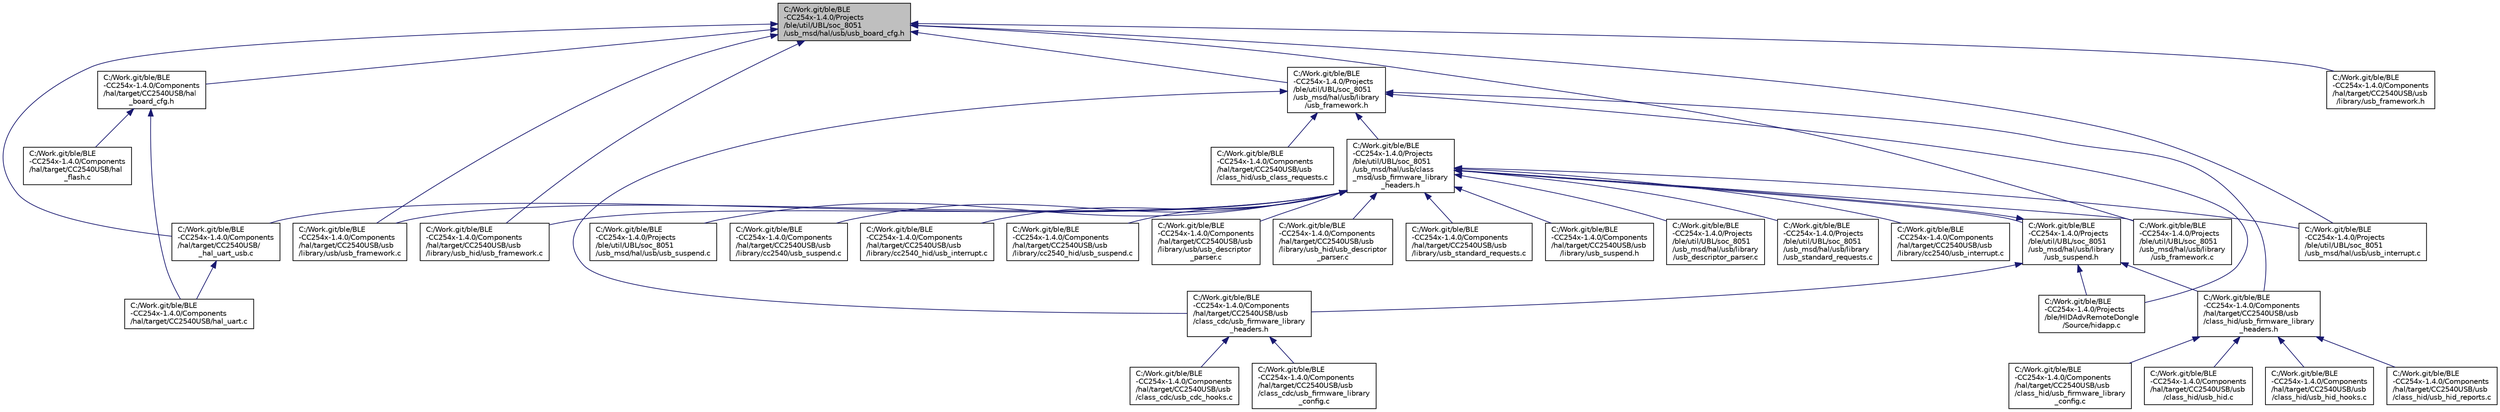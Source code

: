 digraph "C:/Work.git/ble/BLE-CC254x-1.4.0/Projects/ble/util/UBL/soc_8051/usb_msd/hal/usb/usb_board_cfg.h"
{
  edge [fontname="Helvetica",fontsize="10",labelfontname="Helvetica",labelfontsize="10"];
  node [fontname="Helvetica",fontsize="10",shape=record];
  Node1 [label="C:/Work.git/ble/BLE\l-CC254x-1.4.0/Projects\l/ble/util/UBL/soc_8051\l/usb_msd/hal/usb/usb_board_cfg.h",height=0.2,width=0.4,color="black", fillcolor="grey75", style="filled" fontcolor="black"];
  Node1 -> Node2 [dir="back",color="midnightblue",fontsize="10",style="solid",fontname="Helvetica"];
  Node2 [label="C:/Work.git/ble/BLE\l-CC254x-1.4.0/Components\l/hal/target/CC2540USB/\l_hal_uart_usb.c",height=0.2,width=0.4,color="black", fillcolor="white", style="filled",URL="$__hal__uart__usb_8c.html"];
  Node2 -> Node3 [dir="back",color="midnightblue",fontsize="10",style="solid",fontname="Helvetica"];
  Node3 [label="C:/Work.git/ble/BLE\l-CC254x-1.4.0/Components\l/hal/target/CC2540USB/hal_uart.c",height=0.2,width=0.4,color="black", fillcolor="white", style="filled",URL="$_c_c2540_u_s_b_2hal__uart_8c.html"];
  Node1 -> Node4 [dir="back",color="midnightblue",fontsize="10",style="solid",fontname="Helvetica"];
  Node4 [label="C:/Work.git/ble/BLE\l-CC254x-1.4.0/Components\l/hal/target/CC2540USB/hal\l_board_cfg.h",height=0.2,width=0.4,color="black", fillcolor="white", style="filled",URL="$_components_2hal_2target_2_c_c2540_u_s_b_2hal__board__cfg_8h.html"];
  Node4 -> Node5 [dir="back",color="midnightblue",fontsize="10",style="solid",fontname="Helvetica"];
  Node5 [label="C:/Work.git/ble/BLE\l-CC254x-1.4.0/Components\l/hal/target/CC2540USB/hal\l_flash.c",height=0.2,width=0.4,color="black", fillcolor="white", style="filled",URL="$_components_2hal_2target_2_c_c2540_u_s_b_2hal__flash_8c.html"];
  Node4 -> Node3 [dir="back",color="midnightblue",fontsize="10",style="solid",fontname="Helvetica"];
  Node1 -> Node6 [dir="back",color="midnightblue",fontsize="10",style="solid",fontname="Helvetica"];
  Node6 [label="C:/Work.git/ble/BLE\l-CC254x-1.4.0/Components\l/hal/target/CC2540USB/usb\l/library/usb/usb_framework.c",height=0.2,width=0.4,color="black", fillcolor="white", style="filled",URL="$_components_2hal_2target_2_c_c2540_u_s_b_2usb_2library_2usb_2usb__framework_8c.html"];
  Node1 -> Node7 [dir="back",color="midnightblue",fontsize="10",style="solid",fontname="Helvetica"];
  Node7 [label="C:/Work.git/ble/BLE\l-CC254x-1.4.0/Components\l/hal/target/CC2540USB/usb\l/library/usb_framework.h",height=0.2,width=0.4,color="black", fillcolor="white", style="filled",URL="$_components_2hal_2target_2_c_c2540_u_s_b_2usb_2library_2usb__framework_8h.html"];
  Node1 -> Node8 [dir="back",color="midnightblue",fontsize="10",style="solid",fontname="Helvetica"];
  Node8 [label="C:/Work.git/ble/BLE\l-CC254x-1.4.0/Components\l/hal/target/CC2540USB/usb\l/library/usb_hid/usb_framework.c",height=0.2,width=0.4,color="black", fillcolor="white", style="filled",URL="$_components_2hal_2target_2_c_c2540_u_s_b_2usb_2library_2usb__hid_2usb__framework_8c.html"];
  Node1 -> Node9 [dir="back",color="midnightblue",fontsize="10",style="solid",fontname="Helvetica"];
  Node9 [label="C:/Work.git/ble/BLE\l-CC254x-1.4.0/Projects\l/ble/util/UBL/soc_8051\l/usb_msd/hal/usb/library\l/usb_framework.c",height=0.2,width=0.4,color="black", fillcolor="white", style="filled",URL="$_projects_2ble_2util_2_u_b_l_2soc__8051_2usb__msd_2hal_2usb_2library_2usb__framework_8c.html"];
  Node1 -> Node10 [dir="back",color="midnightblue",fontsize="10",style="solid",fontname="Helvetica"];
  Node10 [label="C:/Work.git/ble/BLE\l-CC254x-1.4.0/Projects\l/ble/util/UBL/soc_8051\l/usb_msd/hal/usb/library\l/usb_framework.h",height=0.2,width=0.4,color="black", fillcolor="white", style="filled",URL="$_projects_2ble_2util_2_u_b_l_2soc__8051_2usb__msd_2hal_2usb_2library_2usb__framework_8h.html"];
  Node10 -> Node11 [dir="back",color="midnightblue",fontsize="10",style="solid",fontname="Helvetica"];
  Node11 [label="C:/Work.git/ble/BLE\l-CC254x-1.4.0/Components\l/hal/target/CC2540USB/usb\l/class_cdc/usb_firmware_library\l_headers.h",height=0.2,width=0.4,color="black", fillcolor="white", style="filled",URL="$_components_2hal_2target_2_c_c2540_u_s_b_2usb_2class__cdc_2usb__firmware__library__headers_8h.html"];
  Node11 -> Node12 [dir="back",color="midnightblue",fontsize="10",style="solid",fontname="Helvetica"];
  Node12 [label="C:/Work.git/ble/BLE\l-CC254x-1.4.0/Components\l/hal/target/CC2540USB/usb\l/class_cdc/usb_cdc_hooks.c",height=0.2,width=0.4,color="black", fillcolor="white", style="filled",URL="$usb__cdc__hooks_8c.html"];
  Node11 -> Node13 [dir="back",color="midnightblue",fontsize="10",style="solid",fontname="Helvetica"];
  Node13 [label="C:/Work.git/ble/BLE\l-CC254x-1.4.0/Components\l/hal/target/CC2540USB/usb\l/class_cdc/usb_firmware_library\l_config.c",height=0.2,width=0.4,color="black", fillcolor="white", style="filled",URL="$class__cdc_2usb__firmware__library__config_8c.html"];
  Node10 -> Node14 [dir="back",color="midnightblue",fontsize="10",style="solid",fontname="Helvetica"];
  Node14 [label="C:/Work.git/ble/BLE\l-CC254x-1.4.0/Components\l/hal/target/CC2540USB/usb\l/class_hid/usb_class_requests.c",height=0.2,width=0.4,color="black", fillcolor="white", style="filled",URL="$usb__class__requests_8c.html"];
  Node10 -> Node15 [dir="back",color="midnightblue",fontsize="10",style="solid",fontname="Helvetica"];
  Node15 [label="C:/Work.git/ble/BLE\l-CC254x-1.4.0/Components\l/hal/target/CC2540USB/usb\l/class_hid/usb_firmware_library\l_headers.h",height=0.2,width=0.4,color="black", fillcolor="white", style="filled",URL="$_components_2hal_2target_2_c_c2540_u_s_b_2usb_2class__hid_2usb__firmware__library__headers_8h.html"];
  Node15 -> Node16 [dir="back",color="midnightblue",fontsize="10",style="solid",fontname="Helvetica"];
  Node16 [label="C:/Work.git/ble/BLE\l-CC254x-1.4.0/Components\l/hal/target/CC2540USB/usb\l/class_hid/usb_firmware_library\l_config.c",height=0.2,width=0.4,color="black", fillcolor="white", style="filled",URL="$class__hid_2usb__firmware__library__config_8c.html"];
  Node15 -> Node17 [dir="back",color="midnightblue",fontsize="10",style="solid",fontname="Helvetica"];
  Node17 [label="C:/Work.git/ble/BLE\l-CC254x-1.4.0/Components\l/hal/target/CC2540USB/usb\l/class_hid/usb_hid.c",height=0.2,width=0.4,color="black", fillcolor="white", style="filled",URL="$usb__hid_8c.html"];
  Node15 -> Node18 [dir="back",color="midnightblue",fontsize="10",style="solid",fontname="Helvetica"];
  Node18 [label="C:/Work.git/ble/BLE\l-CC254x-1.4.0/Components\l/hal/target/CC2540USB/usb\l/class_hid/usb_hid_hooks.c",height=0.2,width=0.4,color="black", fillcolor="white", style="filled",URL="$usb__hid__hooks_8c.html"];
  Node15 -> Node19 [dir="back",color="midnightblue",fontsize="10",style="solid",fontname="Helvetica"];
  Node19 [label="C:/Work.git/ble/BLE\l-CC254x-1.4.0/Components\l/hal/target/CC2540USB/usb\l/class_hid/usb_hid_reports.c",height=0.2,width=0.4,color="black", fillcolor="white", style="filled",URL="$usb__hid__reports_8c.html"];
  Node10 -> Node20 [dir="back",color="midnightblue",fontsize="10",style="solid",fontname="Helvetica"];
  Node20 [label="C:/Work.git/ble/BLE\l-CC254x-1.4.0/Projects\l/ble/HIDAdvRemoteDongle\l/Source/hidapp.c",height=0.2,width=0.4,color="black", fillcolor="white", style="filled",URL="$hidapp_8c.html"];
  Node10 -> Node21 [dir="back",color="midnightblue",fontsize="10",style="solid",fontname="Helvetica"];
  Node21 [label="C:/Work.git/ble/BLE\l-CC254x-1.4.0/Projects\l/ble/util/UBL/soc_8051\l/usb_msd/hal/usb/class\l_msd/usb_firmware_library\l_headers.h",height=0.2,width=0.4,color="black", fillcolor="white", style="filled",URL="$_projects_2ble_2util_2_u_b_l_2soc__8051_2usb__msd_2hal_2usb_2class__msd_2usb__firmware__library__headers_8h.html"];
  Node21 -> Node2 [dir="back",color="midnightblue",fontsize="10",style="solid",fontname="Helvetica"];
  Node21 -> Node22 [dir="back",color="midnightblue",fontsize="10",style="solid",fontname="Helvetica"];
  Node22 [label="C:/Work.git/ble/BLE\l-CC254x-1.4.0/Components\l/hal/target/CC2540USB/usb\l/library/cc2540/usb_interrupt.c",height=0.2,width=0.4,color="black", fillcolor="white", style="filled",URL="$_components_2hal_2target_2_c_c2540_u_s_b_2usb_2library_2cc2540_2usb__interrupt_8c.html"];
  Node21 -> Node23 [dir="back",color="midnightblue",fontsize="10",style="solid",fontname="Helvetica"];
  Node23 [label="C:/Work.git/ble/BLE\l-CC254x-1.4.0/Components\l/hal/target/CC2540USB/usb\l/library/cc2540/usb_suspend.c",height=0.2,width=0.4,color="black", fillcolor="white", style="filled",URL="$_components_2hal_2target_2_c_c2540_u_s_b_2usb_2library_2cc2540_2usb__suspend_8c.html"];
  Node21 -> Node24 [dir="back",color="midnightblue",fontsize="10",style="solid",fontname="Helvetica"];
  Node24 [label="C:/Work.git/ble/BLE\l-CC254x-1.4.0/Components\l/hal/target/CC2540USB/usb\l/library/cc2540_hid/usb_interrupt.c",height=0.2,width=0.4,color="black", fillcolor="white", style="filled",URL="$_components_2hal_2target_2_c_c2540_u_s_b_2usb_2library_2cc2540__hid_2usb__interrupt_8c.html"];
  Node21 -> Node25 [dir="back",color="midnightblue",fontsize="10",style="solid",fontname="Helvetica"];
  Node25 [label="C:/Work.git/ble/BLE\l-CC254x-1.4.0/Components\l/hal/target/CC2540USB/usb\l/library/cc2540_hid/usb_suspend.c",height=0.2,width=0.4,color="black", fillcolor="white", style="filled",URL="$_components_2hal_2target_2_c_c2540_u_s_b_2usb_2library_2cc2540__hid_2usb__suspend_8c.html"];
  Node21 -> Node26 [dir="back",color="midnightblue",fontsize="10",style="solid",fontname="Helvetica"];
  Node26 [label="C:/Work.git/ble/BLE\l-CC254x-1.4.0/Components\l/hal/target/CC2540USB/usb\l/library/usb/usb_descriptor\l_parser.c",height=0.2,width=0.4,color="black", fillcolor="white", style="filled",URL="$_components_2hal_2target_2_c_c2540_u_s_b_2usb_2library_2usb_2usb__descriptor__parser_8c.html"];
  Node21 -> Node6 [dir="back",color="midnightblue",fontsize="10",style="solid",fontname="Helvetica"];
  Node21 -> Node27 [dir="back",color="midnightblue",fontsize="10",style="solid",fontname="Helvetica"];
  Node27 [label="C:/Work.git/ble/BLE\l-CC254x-1.4.0/Components\l/hal/target/CC2540USB/usb\l/library/usb_hid/usb_descriptor\l_parser.c",height=0.2,width=0.4,color="black", fillcolor="white", style="filled",URL="$_components_2hal_2target_2_c_c2540_u_s_b_2usb_2library_2usb__hid_2usb__descriptor__parser_8c.html"];
  Node21 -> Node8 [dir="back",color="midnightblue",fontsize="10",style="solid",fontname="Helvetica"];
  Node21 -> Node28 [dir="back",color="midnightblue",fontsize="10",style="solid",fontname="Helvetica"];
  Node28 [label="C:/Work.git/ble/BLE\l-CC254x-1.4.0/Components\l/hal/target/CC2540USB/usb\l/library/usb_standard_requests.c",height=0.2,width=0.4,color="black", fillcolor="white", style="filled",URL="$_components_2hal_2target_2_c_c2540_u_s_b_2usb_2library_2usb__standard__requests_8c.html"];
  Node21 -> Node29 [dir="back",color="midnightblue",fontsize="10",style="solid",fontname="Helvetica"];
  Node29 [label="C:/Work.git/ble/BLE\l-CC254x-1.4.0/Components\l/hal/target/CC2540USB/usb\l/library/usb_suspend.h",height=0.2,width=0.4,color="black", fillcolor="white", style="filled",URL="$_components_2hal_2target_2_c_c2540_u_s_b_2usb_2library_2usb__suspend_8h.html"];
  Node21 -> Node30 [dir="back",color="midnightblue",fontsize="10",style="solid",fontname="Helvetica"];
  Node30 [label="C:/Work.git/ble/BLE\l-CC254x-1.4.0/Projects\l/ble/util/UBL/soc_8051\l/usb_msd/hal/usb/library\l/usb_descriptor_parser.c",height=0.2,width=0.4,color="black", fillcolor="white", style="filled",URL="$_projects_2ble_2util_2_u_b_l_2soc__8051_2usb__msd_2hal_2usb_2library_2usb__descriptor__parser_8c.html"];
  Node21 -> Node9 [dir="back",color="midnightblue",fontsize="10",style="solid",fontname="Helvetica"];
  Node21 -> Node31 [dir="back",color="midnightblue",fontsize="10",style="solid",fontname="Helvetica"];
  Node31 [label="C:/Work.git/ble/BLE\l-CC254x-1.4.0/Projects\l/ble/util/UBL/soc_8051\l/usb_msd/hal/usb/library\l/usb_standard_requests.c",height=0.2,width=0.4,color="black", fillcolor="white", style="filled",URL="$_projects_2ble_2util_2_u_b_l_2soc__8051_2usb__msd_2hal_2usb_2library_2usb__standard__requests_8c.html"];
  Node21 -> Node32 [dir="back",color="midnightblue",fontsize="10",style="solid",fontname="Helvetica"];
  Node32 [label="C:/Work.git/ble/BLE\l-CC254x-1.4.0/Projects\l/ble/util/UBL/soc_8051\l/usb_msd/hal/usb/library\l/usb_suspend.h",height=0.2,width=0.4,color="black", fillcolor="white", style="filled",URL="$_projects_2ble_2util_2_u_b_l_2soc__8051_2usb__msd_2hal_2usb_2library_2usb__suspend_8h.html"];
  Node32 -> Node11 [dir="back",color="midnightblue",fontsize="10",style="solid",fontname="Helvetica"];
  Node32 -> Node15 [dir="back",color="midnightblue",fontsize="10",style="solid",fontname="Helvetica"];
  Node32 -> Node20 [dir="back",color="midnightblue",fontsize="10",style="solid",fontname="Helvetica"];
  Node32 -> Node21 [dir="back",color="midnightblue",fontsize="10",style="solid",fontname="Helvetica"];
  Node21 -> Node33 [dir="back",color="midnightblue",fontsize="10",style="solid",fontname="Helvetica"];
  Node33 [label="C:/Work.git/ble/BLE\l-CC254x-1.4.0/Projects\l/ble/util/UBL/soc_8051\l/usb_msd/hal/usb/usb_interrupt.c",height=0.2,width=0.4,color="black", fillcolor="white", style="filled",URL="$_projects_2ble_2util_2_u_b_l_2soc__8051_2usb__msd_2hal_2usb_2usb__interrupt_8c.html"];
  Node21 -> Node34 [dir="back",color="midnightblue",fontsize="10",style="solid",fontname="Helvetica"];
  Node34 [label="C:/Work.git/ble/BLE\l-CC254x-1.4.0/Projects\l/ble/util/UBL/soc_8051\l/usb_msd/hal/usb/usb_suspend.c",height=0.2,width=0.4,color="black", fillcolor="white", style="filled",URL="$_projects_2ble_2util_2_u_b_l_2soc__8051_2usb__msd_2hal_2usb_2usb__suspend_8c.html"];
  Node1 -> Node33 [dir="back",color="midnightblue",fontsize="10",style="solid",fontname="Helvetica"];
}
